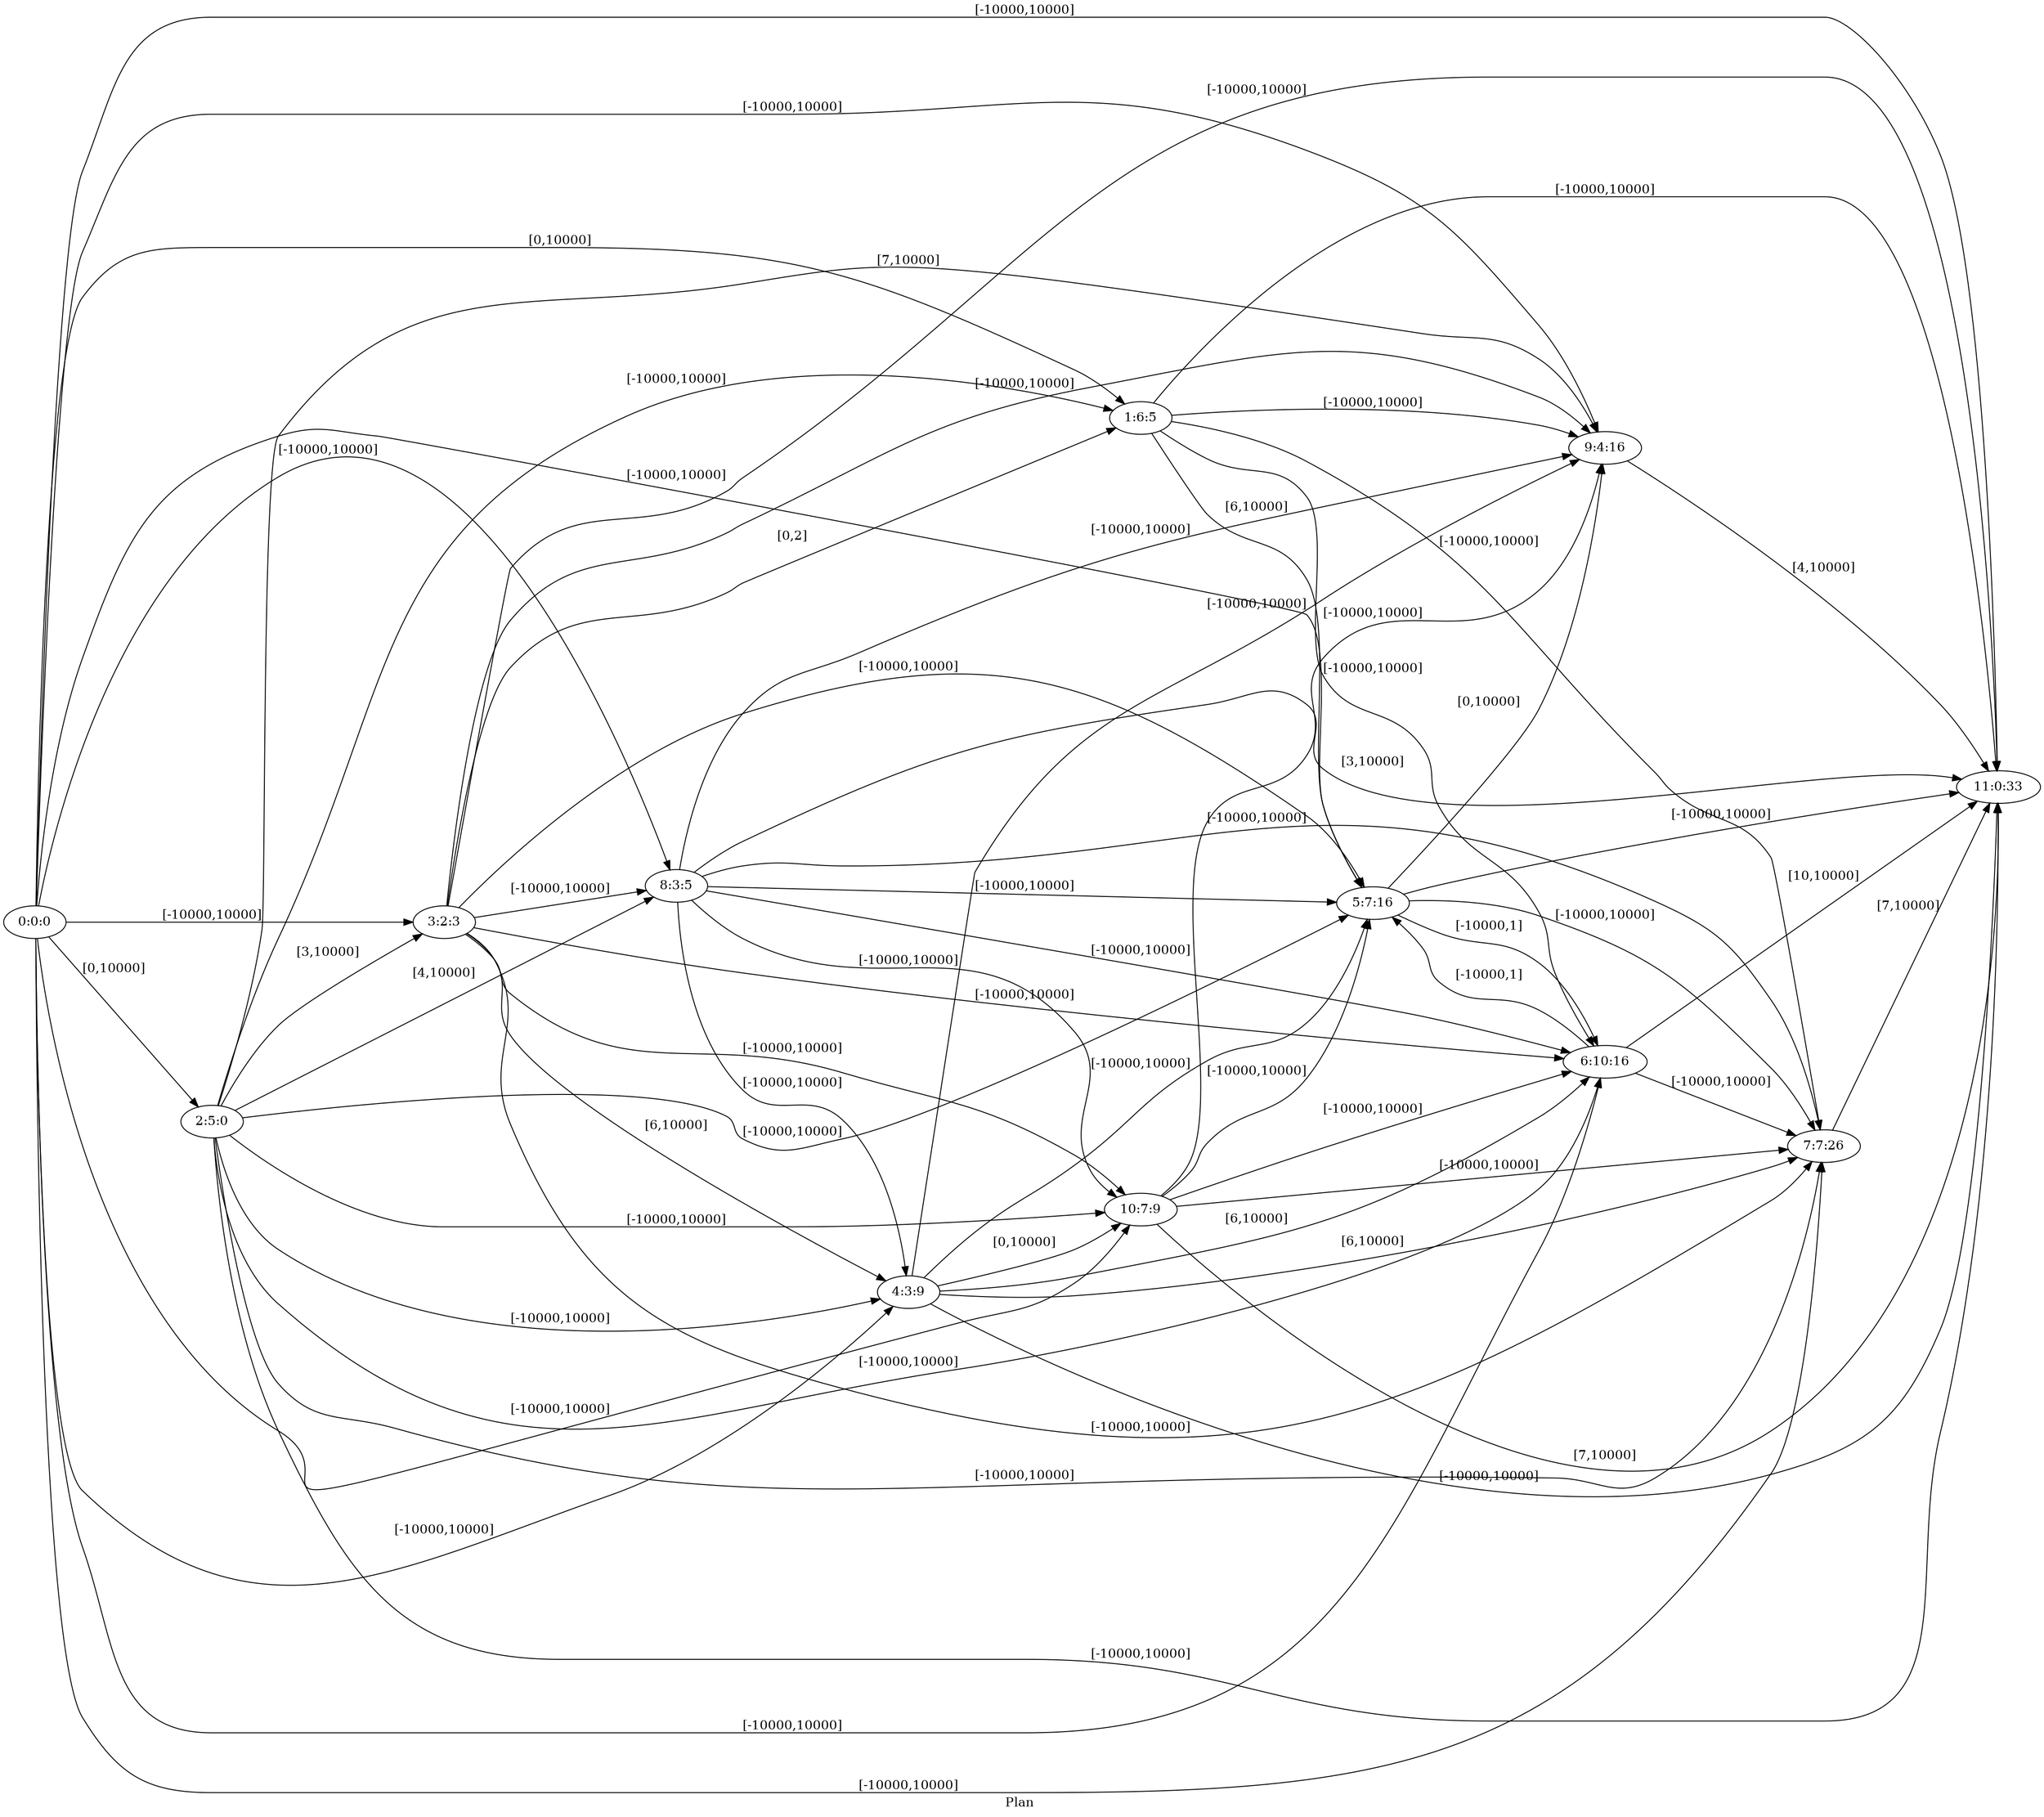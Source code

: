 digraph G {
 rankdir = LR;
 nodesep = .45; 
 size = 30;
label="Plan ";
 fldt = 0.741069;
"0:0:0"->"1:6:5"[ label = "[0,10000]"];
"0:0:0"->"2:5:0"[ label = "[0,10000]"];
"0:0:0"->"3:2:3"[ label = "[-10000,10000]"];
"0:0:0"->"4:3:9"[ label = "[-10000,10000]"];
"0:0:0"->"5:7:16"[ label = "[-10000,10000]"];
"0:0:0"->"6:10:16"[ label = "[-10000,10000]"];
"0:0:0"->"7:7:26"[ label = "[-10000,10000]"];
"0:0:0"->"8:3:5"[ label = "[-10000,10000]"];
"0:0:0"->"9:4:16"[ label = "[-10000,10000]"];
"0:0:0"->"10:7:9"[ label = "[-10000,10000]"];
"0:0:0"->"11:0:33"[ label = "[-10000,10000]"];
"1:6:5"->"5:7:16"[ label = "[6,10000]"];
"1:6:5"->"6:10:16"[ label = "[-10000,10000]"];
"1:6:5"->"7:7:26"[ label = "[-10000,10000]"];
"1:6:5"->"9:4:16"[ label = "[-10000,10000]"];
"1:6:5"->"11:0:33"[ label = "[-10000,10000]"];
"2:5:0"->"1:6:5"[ label = "[-10000,10000]"];
"2:5:0"->"3:2:3"[ label = "[3,10000]"];
"2:5:0"->"4:3:9"[ label = "[-10000,10000]"];
"2:5:0"->"5:7:16"[ label = "[-10000,10000]"];
"2:5:0"->"6:10:16"[ label = "[-10000,10000]"];
"2:5:0"->"7:7:26"[ label = "[-10000,10000]"];
"2:5:0"->"8:3:5"[ label = "[4,10000]"];
"2:5:0"->"9:4:16"[ label = "[7,10000]"];
"2:5:0"->"10:7:9"[ label = "[-10000,10000]"];
"2:5:0"->"11:0:33"[ label = "[-10000,10000]"];
"3:2:3"->"1:6:5"[ label = "[0,2]"];
"3:2:3"->"4:3:9"[ label = "[6,10000]"];
"3:2:3"->"5:7:16"[ label = "[-10000,10000]"];
"3:2:3"->"6:10:16"[ label = "[-10000,10000]"];
"3:2:3"->"7:7:26"[ label = "[-10000,10000]"];
"3:2:3"->"8:3:5"[ label = "[-10000,10000]"];
"3:2:3"->"9:4:16"[ label = "[-10000,10000]"];
"3:2:3"->"10:7:9"[ label = "[-10000,10000]"];
"3:2:3"->"11:0:33"[ label = "[-10000,10000]"];
"4:3:9"->"5:7:16"[ label = "[-10000,10000]"];
"4:3:9"->"6:10:16"[ label = "[6,10000]"];
"4:3:9"->"7:7:26"[ label = "[6,10000]"];
"4:3:9"->"9:4:16"[ label = "[-10000,10000]"];
"4:3:9"->"10:7:9"[ label = "[0,10000]"];
"4:3:9"->"11:0:33"[ label = "[-10000,10000]"];
"5:7:16"->"6:10:16"[ label = "[-10000,1]"];
"5:7:16"->"7:7:26"[ label = "[-10000,10000]"];
"5:7:16"->"9:4:16"[ label = "[0,10000]"];
"5:7:16"->"11:0:33"[ label = "[-10000,10000]"];
"6:10:16"->"5:7:16"[ label = "[-10000,1]"];
"6:10:16"->"7:7:26"[ label = "[-10000,10000]"];
"6:10:16"->"11:0:33"[ label = "[10,10000]"];
"7:7:26"->"11:0:33"[ label = "[7,10000]"];
"8:3:5"->"4:3:9"[ label = "[-10000,10000]"];
"8:3:5"->"5:7:16"[ label = "[-10000,10000]"];
"8:3:5"->"6:10:16"[ label = "[-10000,10000]"];
"8:3:5"->"7:7:26"[ label = "[-10000,10000]"];
"8:3:5"->"9:4:16"[ label = "[-10000,10000]"];
"8:3:5"->"10:7:9"[ label = "[-10000,10000]"];
"8:3:5"->"11:0:33"[ label = "[3,10000]"];
"9:4:16"->"11:0:33"[ label = "[4,10000]"];
"10:7:9"->"5:7:16"[ label = "[-10000,10000]"];
"10:7:9"->"6:10:16"[ label = "[-10000,10000]"];
"10:7:9"->"7:7:26"[ label = "[-10000,10000]"];
"10:7:9"->"9:4:16"[ label = "[-10000,10000]"];
"10:7:9"->"11:0:33"[ label = "[7,10000]"];
}
